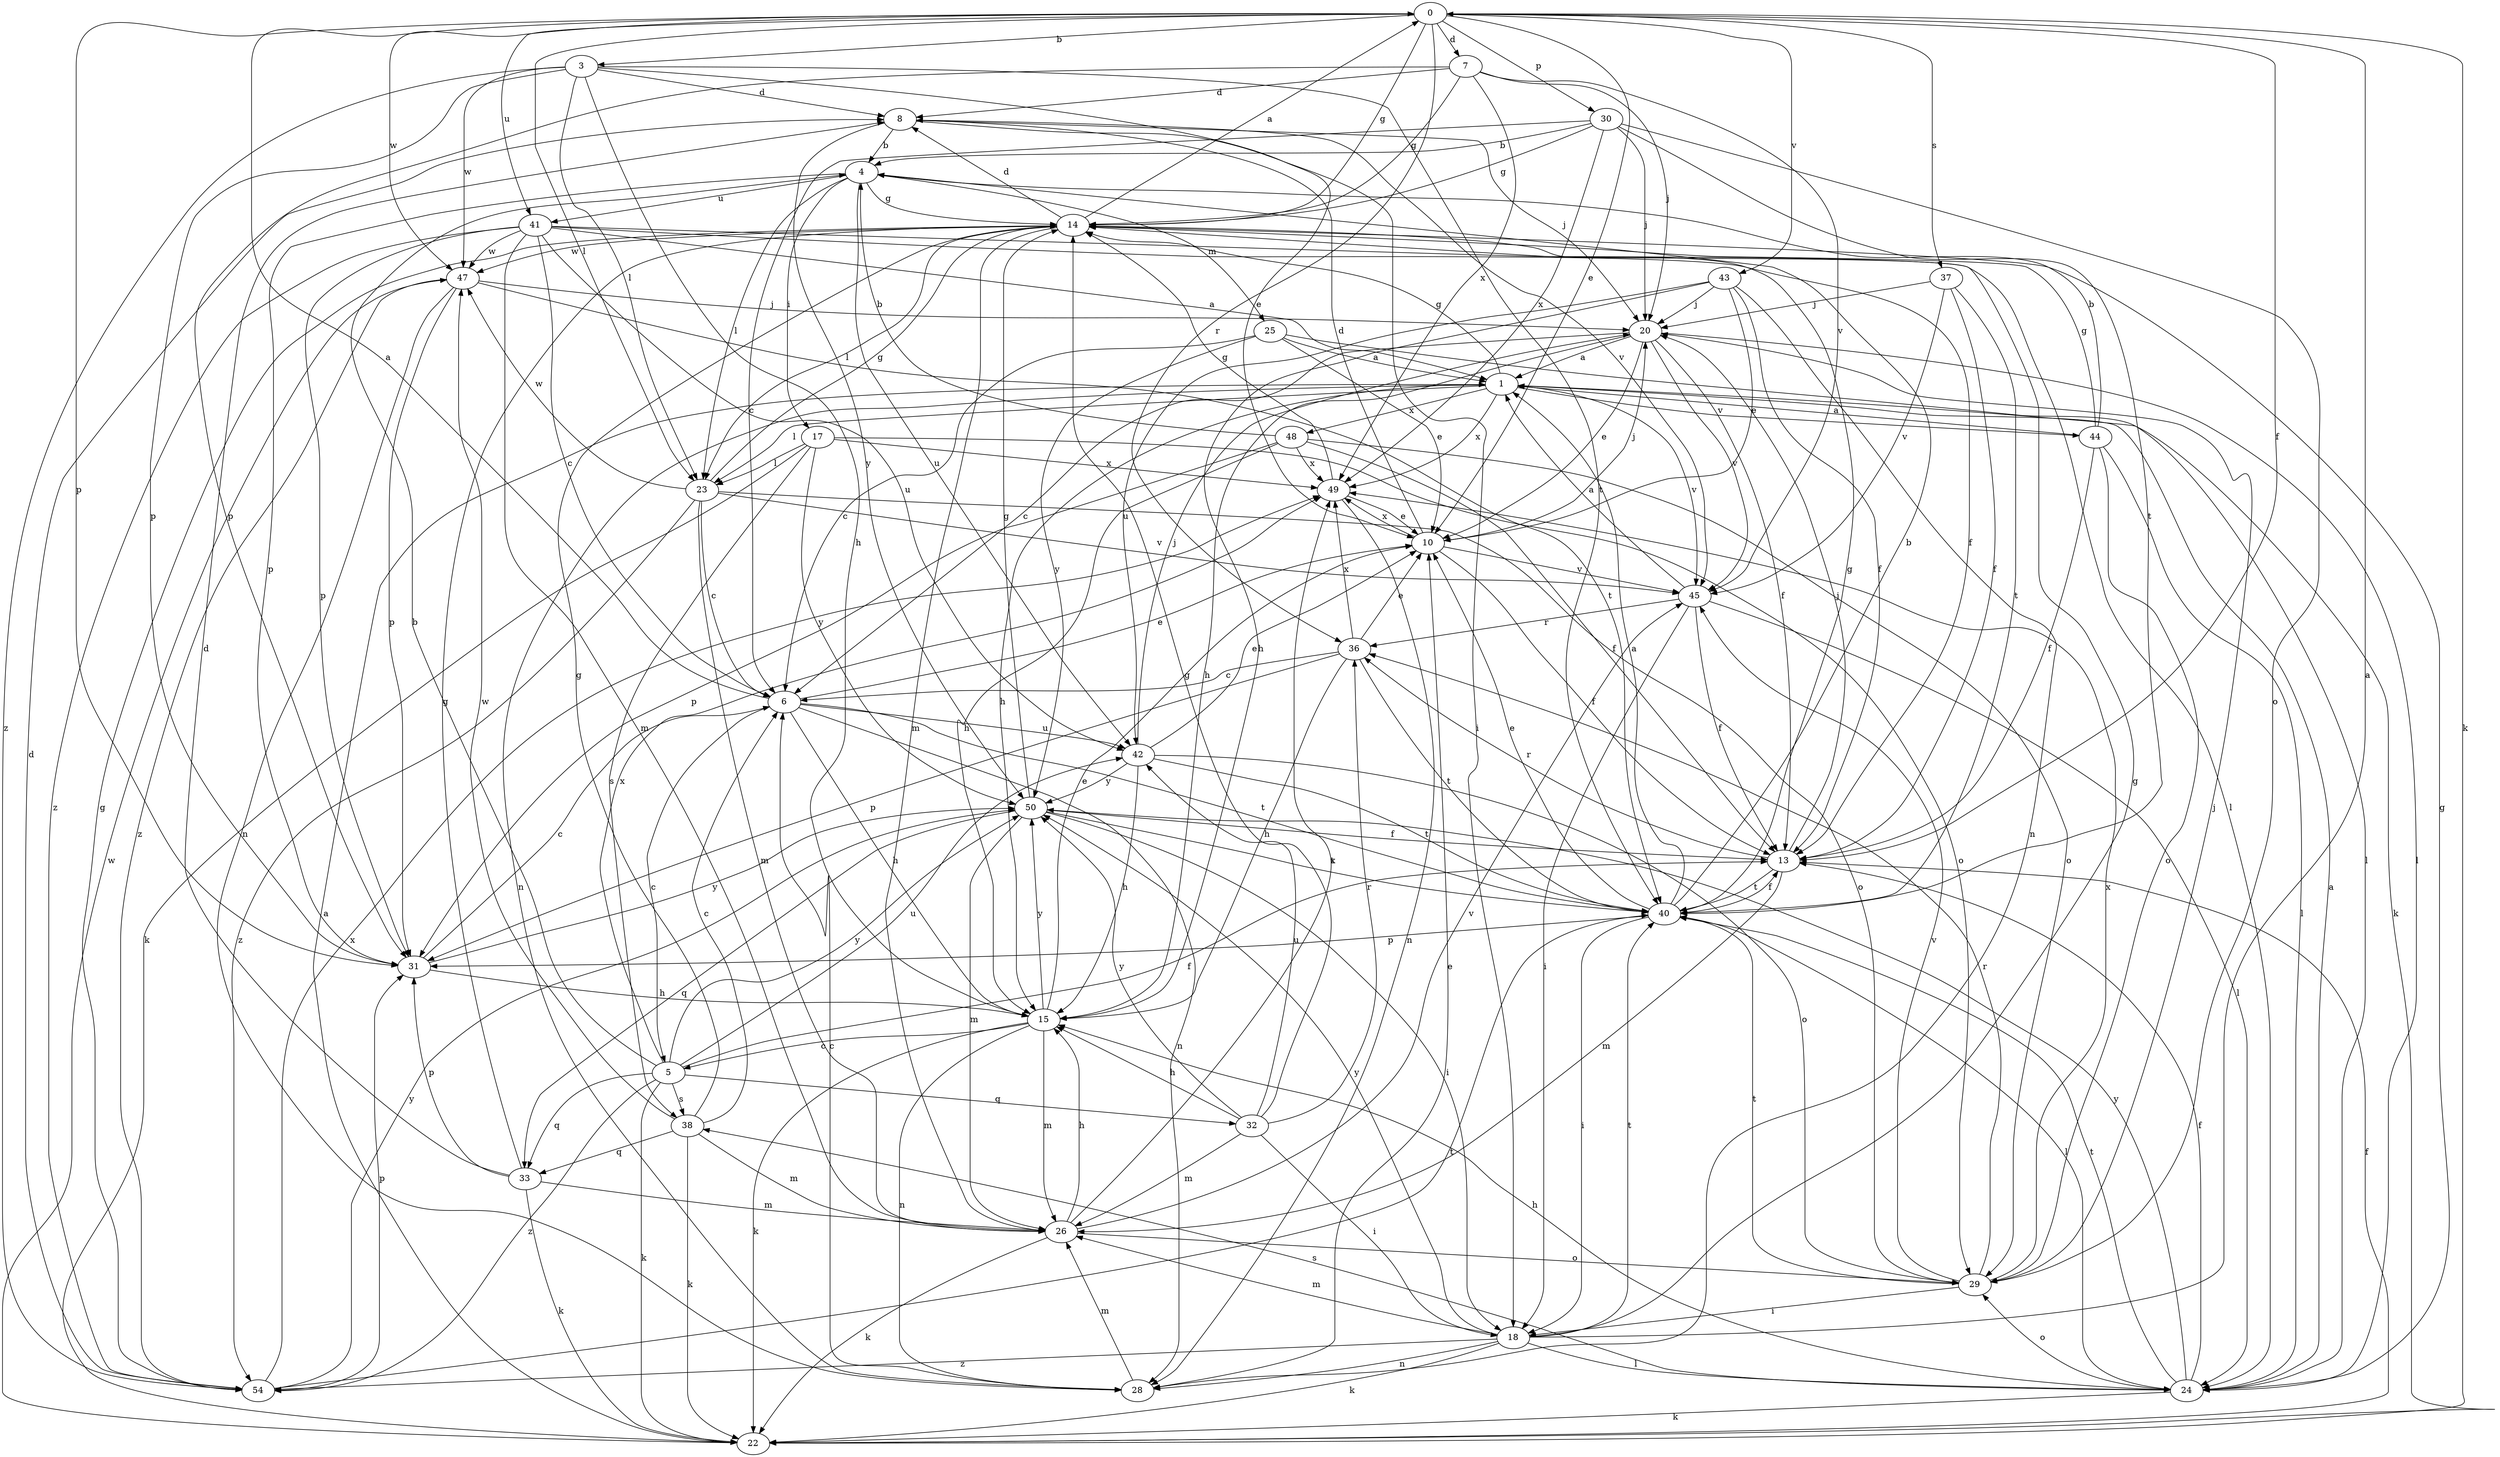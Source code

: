 strict digraph  {
0;
1;
3;
4;
5;
6;
7;
8;
10;
13;
14;
15;
17;
18;
20;
22;
23;
24;
25;
26;
28;
29;
30;
31;
32;
33;
36;
37;
38;
40;
41;
42;
43;
44;
45;
47;
48;
49;
50;
54;
0 -> 3  [label=b];
0 -> 7  [label=d];
0 -> 10  [label=e];
0 -> 13  [label=f];
0 -> 14  [label=g];
0 -> 22  [label=k];
0 -> 23  [label=l];
0 -> 30  [label=p];
0 -> 31  [label=p];
0 -> 36  [label=r];
0 -> 37  [label=s];
0 -> 41  [label=u];
0 -> 43  [label=v];
0 -> 47  [label=w];
1 -> 14  [label=g];
1 -> 15  [label=h];
1 -> 22  [label=k];
1 -> 23  [label=l];
1 -> 28  [label=n];
1 -> 44  [label=v];
1 -> 45  [label=v];
1 -> 48  [label=x];
1 -> 49  [label=x];
3 -> 8  [label=d];
3 -> 10  [label=e];
3 -> 15  [label=h];
3 -> 23  [label=l];
3 -> 31  [label=p];
3 -> 40  [label=t];
3 -> 47  [label=w];
3 -> 54  [label=z];
4 -> 14  [label=g];
4 -> 17  [label=i];
4 -> 23  [label=l];
4 -> 25  [label=m];
4 -> 31  [label=p];
4 -> 41  [label=u];
4 -> 42  [label=u];
5 -> 4  [label=b];
5 -> 13  [label=f];
5 -> 22  [label=k];
5 -> 32  [label=q];
5 -> 33  [label=q];
5 -> 38  [label=s];
5 -> 42  [label=u];
5 -> 49  [label=x];
5 -> 50  [label=y];
5 -> 54  [label=z];
6 -> 0  [label=a];
6 -> 5  [label=c];
6 -> 10  [label=e];
6 -> 15  [label=h];
6 -> 28  [label=n];
6 -> 40  [label=t];
6 -> 42  [label=u];
7 -> 8  [label=d];
7 -> 14  [label=g];
7 -> 20  [label=j];
7 -> 31  [label=p];
7 -> 45  [label=v];
7 -> 49  [label=x];
8 -> 4  [label=b];
8 -> 18  [label=i];
8 -> 20  [label=j];
8 -> 45  [label=v];
8 -> 50  [label=y];
10 -> 8  [label=d];
10 -> 13  [label=f];
10 -> 20  [label=j];
10 -> 45  [label=v];
10 -> 49  [label=x];
13 -> 20  [label=j];
13 -> 26  [label=m];
13 -> 36  [label=r];
13 -> 40  [label=t];
14 -> 0  [label=a];
14 -> 8  [label=d];
14 -> 23  [label=l];
14 -> 26  [label=m];
14 -> 47  [label=w];
15 -> 5  [label=c];
15 -> 10  [label=e];
15 -> 22  [label=k];
15 -> 26  [label=m];
15 -> 28  [label=n];
15 -> 50  [label=y];
17 -> 22  [label=k];
17 -> 23  [label=l];
17 -> 29  [label=o];
17 -> 38  [label=s];
17 -> 49  [label=x];
17 -> 50  [label=y];
18 -> 0  [label=a];
18 -> 14  [label=g];
18 -> 22  [label=k];
18 -> 24  [label=l];
18 -> 26  [label=m];
18 -> 28  [label=n];
18 -> 40  [label=t];
18 -> 50  [label=y];
18 -> 54  [label=z];
20 -> 1  [label=a];
20 -> 6  [label=c];
20 -> 10  [label=e];
20 -> 13  [label=f];
20 -> 15  [label=h];
20 -> 24  [label=l];
20 -> 45  [label=v];
22 -> 1  [label=a];
22 -> 13  [label=f];
22 -> 47  [label=w];
23 -> 6  [label=c];
23 -> 14  [label=g];
23 -> 26  [label=m];
23 -> 29  [label=o];
23 -> 45  [label=v];
23 -> 47  [label=w];
23 -> 54  [label=z];
24 -> 1  [label=a];
24 -> 13  [label=f];
24 -> 14  [label=g];
24 -> 15  [label=h];
24 -> 22  [label=k];
24 -> 29  [label=o];
24 -> 38  [label=s];
24 -> 40  [label=t];
24 -> 50  [label=y];
25 -> 1  [label=a];
25 -> 6  [label=c];
25 -> 10  [label=e];
25 -> 24  [label=l];
25 -> 50  [label=y];
26 -> 15  [label=h];
26 -> 22  [label=k];
26 -> 29  [label=o];
26 -> 45  [label=v];
26 -> 49  [label=x];
28 -> 6  [label=c];
28 -> 10  [label=e];
28 -> 26  [label=m];
29 -> 18  [label=i];
29 -> 20  [label=j];
29 -> 36  [label=r];
29 -> 40  [label=t];
29 -> 45  [label=v];
29 -> 49  [label=x];
30 -> 4  [label=b];
30 -> 6  [label=c];
30 -> 14  [label=g];
30 -> 20  [label=j];
30 -> 29  [label=o];
30 -> 40  [label=t];
30 -> 49  [label=x];
31 -> 6  [label=c];
31 -> 15  [label=h];
31 -> 50  [label=y];
32 -> 14  [label=g];
32 -> 15  [label=h];
32 -> 18  [label=i];
32 -> 26  [label=m];
32 -> 36  [label=r];
32 -> 42  [label=u];
32 -> 50  [label=y];
33 -> 8  [label=d];
33 -> 14  [label=g];
33 -> 22  [label=k];
33 -> 26  [label=m];
33 -> 31  [label=p];
36 -> 6  [label=c];
36 -> 10  [label=e];
36 -> 15  [label=h];
36 -> 31  [label=p];
36 -> 40  [label=t];
36 -> 49  [label=x];
37 -> 13  [label=f];
37 -> 20  [label=j];
37 -> 40  [label=t];
37 -> 45  [label=v];
38 -> 6  [label=c];
38 -> 14  [label=g];
38 -> 22  [label=k];
38 -> 26  [label=m];
38 -> 33  [label=q];
38 -> 47  [label=w];
40 -> 1  [label=a];
40 -> 4  [label=b];
40 -> 10  [label=e];
40 -> 13  [label=f];
40 -> 14  [label=g];
40 -> 18  [label=i];
40 -> 24  [label=l];
40 -> 31  [label=p];
41 -> 1  [label=a];
41 -> 6  [label=c];
41 -> 13  [label=f];
41 -> 24  [label=l];
41 -> 26  [label=m];
41 -> 31  [label=p];
41 -> 42  [label=u];
41 -> 47  [label=w];
41 -> 54  [label=z];
42 -> 10  [label=e];
42 -> 15  [label=h];
42 -> 20  [label=j];
42 -> 29  [label=o];
42 -> 40  [label=t];
42 -> 50  [label=y];
43 -> 10  [label=e];
43 -> 13  [label=f];
43 -> 15  [label=h];
43 -> 20  [label=j];
43 -> 28  [label=n];
43 -> 42  [label=u];
44 -> 1  [label=a];
44 -> 4  [label=b];
44 -> 13  [label=f];
44 -> 14  [label=g];
44 -> 24  [label=l];
44 -> 29  [label=o];
45 -> 1  [label=a];
45 -> 13  [label=f];
45 -> 18  [label=i];
45 -> 24  [label=l];
45 -> 36  [label=r];
47 -> 20  [label=j];
47 -> 28  [label=n];
47 -> 31  [label=p];
47 -> 40  [label=t];
47 -> 54  [label=z];
48 -> 4  [label=b];
48 -> 13  [label=f];
48 -> 15  [label=h];
48 -> 29  [label=o];
48 -> 31  [label=p];
48 -> 49  [label=x];
49 -> 10  [label=e];
49 -> 14  [label=g];
49 -> 28  [label=n];
50 -> 13  [label=f];
50 -> 14  [label=g];
50 -> 18  [label=i];
50 -> 26  [label=m];
50 -> 33  [label=q];
50 -> 40  [label=t];
54 -> 8  [label=d];
54 -> 14  [label=g];
54 -> 31  [label=p];
54 -> 40  [label=t];
54 -> 49  [label=x];
54 -> 50  [label=y];
}
